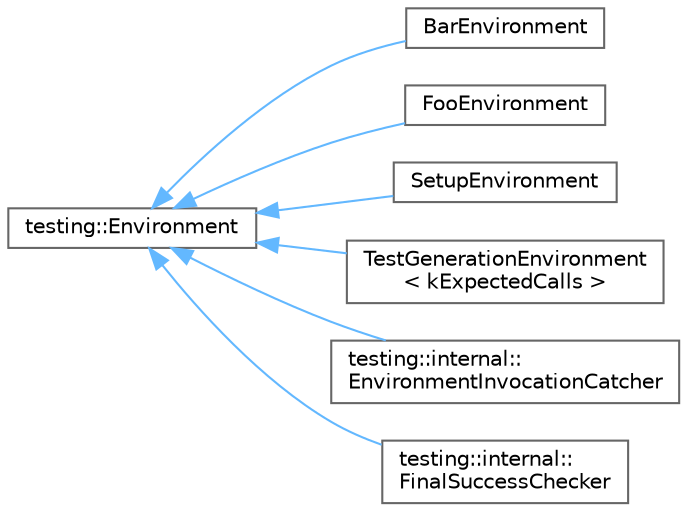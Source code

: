 digraph "Graphical Class Hierarchy"
{
 // LATEX_PDF_SIZE
  bgcolor="transparent";
  edge [fontname=Helvetica,fontsize=10,labelfontname=Helvetica,labelfontsize=10];
  node [fontname=Helvetica,fontsize=10,shape=box,height=0.2,width=0.4];
  rankdir="LR";
  Node0 [id="Node000000",label="testing::Environment",height=0.2,width=0.4,color="grey40", fillcolor="white", style="filled",URL="$classtesting_1_1_environment.html",tooltip=" "];
  Node0 -> Node1 [id="edge181_Node000000_Node000001",dir="back",color="steelblue1",style="solid",tooltip=" "];
  Node1 [id="Node000001",label="BarEnvironment",height=0.2,width=0.4,color="grey40", fillcolor="white", style="filled",URL="$class_bar_environment.html",tooltip=" "];
  Node0 -> Node2 [id="edge182_Node000000_Node000002",dir="back",color="steelblue1",style="solid",tooltip=" "];
  Node2 [id="Node000002",label="FooEnvironment",height=0.2,width=0.4,color="grey40", fillcolor="white", style="filled",URL="$class_foo_environment.html",tooltip=" "];
  Node0 -> Node3 [id="edge183_Node000000_Node000003",dir="back",color="steelblue1",style="solid",tooltip=" "];
  Node3 [id="Node000003",label="SetupEnvironment",height=0.2,width=0.4,color="grey40", fillcolor="white", style="filled",URL="$class_setup_environment.html",tooltip=" "];
  Node0 -> Node4 [id="edge184_Node000000_Node000004",dir="back",color="steelblue1",style="solid",tooltip=" "];
  Node4 [id="Node000004",label="TestGenerationEnvironment\l\< kExpectedCalls \>",height=0.2,width=0.4,color="grey40", fillcolor="white", style="filled",URL="$class_test_generation_environment.html",tooltip=" "];
  Node0 -> Node5 [id="edge185_Node000000_Node000005",dir="back",color="steelblue1",style="solid",tooltip=" "];
  Node5 [id="Node000005",label="testing::internal::\lEnvironmentInvocationCatcher",height=0.2,width=0.4,color="grey40", fillcolor="white", style="filled",URL="$classtesting_1_1internal_1_1_environment_invocation_catcher.html",tooltip=" "];
  Node0 -> Node6 [id="edge186_Node000000_Node000006",dir="back",color="steelblue1",style="solid",tooltip=" "];
  Node6 [id="Node000006",label="testing::internal::\lFinalSuccessChecker",height=0.2,width=0.4,color="grey40", fillcolor="white", style="filled",URL="$classtesting_1_1internal_1_1_final_success_checker.html",tooltip=" "];
}
